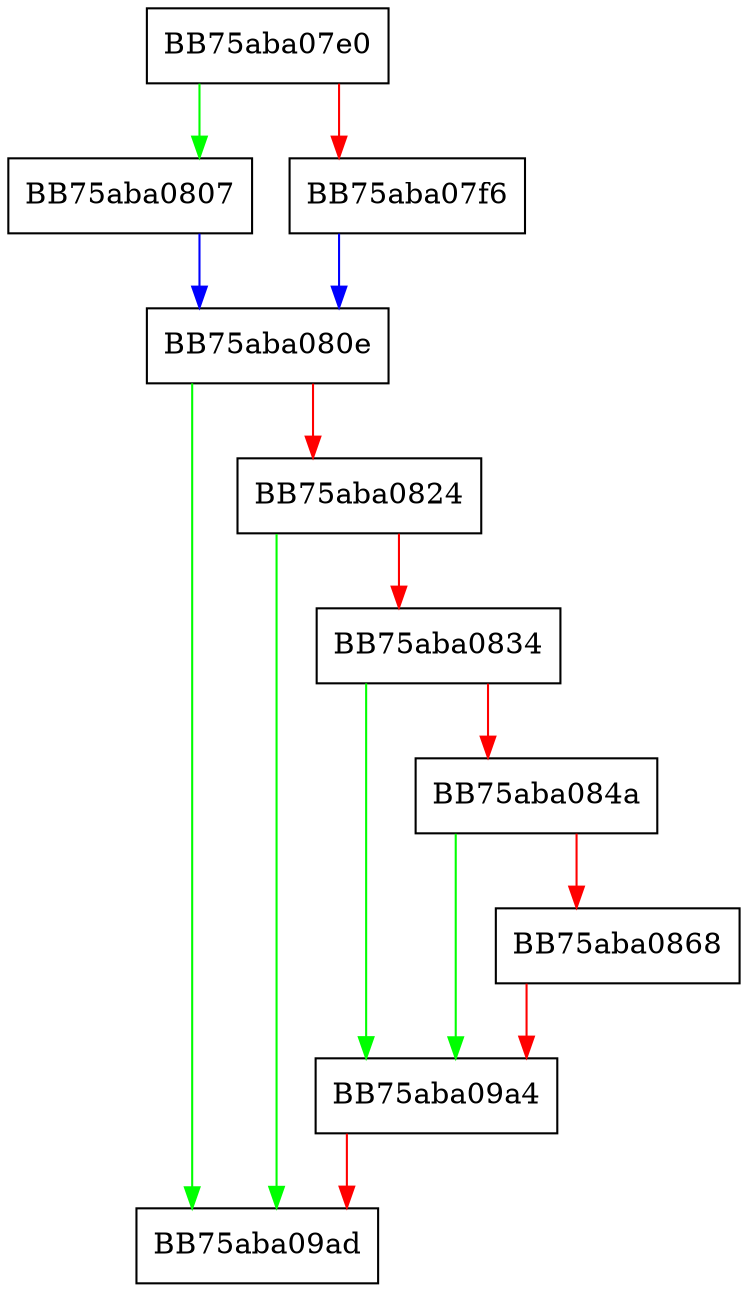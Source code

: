 digraph LogExceptionToAsimov {
  node [shape="box"];
  graph [splines=ortho];
  BB75aba07e0 -> BB75aba0807 [color="green"];
  BB75aba07e0 -> BB75aba07f6 [color="red"];
  BB75aba07f6 -> BB75aba080e [color="blue"];
  BB75aba0807 -> BB75aba080e [color="blue"];
  BB75aba080e -> BB75aba09ad [color="green"];
  BB75aba080e -> BB75aba0824 [color="red"];
  BB75aba0824 -> BB75aba09ad [color="green"];
  BB75aba0824 -> BB75aba0834 [color="red"];
  BB75aba0834 -> BB75aba09a4 [color="green"];
  BB75aba0834 -> BB75aba084a [color="red"];
  BB75aba084a -> BB75aba09a4 [color="green"];
  BB75aba084a -> BB75aba0868 [color="red"];
  BB75aba0868 -> BB75aba09a4 [color="red"];
  BB75aba09a4 -> BB75aba09ad [color="red"];
}
